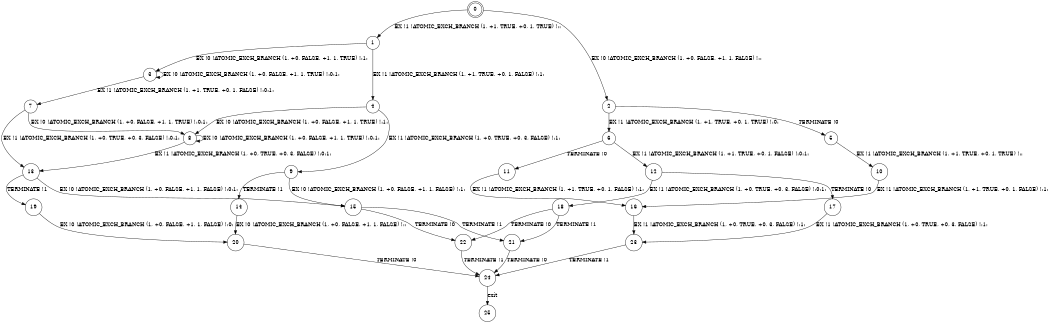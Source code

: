 digraph BCG {
size = "7, 10.5";
center = TRUE;
node [shape = circle];
0 [peripheries = 2];
0 -> 1 [label = "EX !1 !ATOMIC_EXCH_BRANCH (1, +1, TRUE, +0, 1, TRUE) !::"];
0 -> 2 [label = "EX !0 !ATOMIC_EXCH_BRANCH (1, +0, FALSE, +1, 1, FALSE) !::"];
1 -> 3 [label = "EX !0 !ATOMIC_EXCH_BRANCH (1, +0, FALSE, +1, 1, TRUE) !:1:"];
1 -> 4 [label = "EX !1 !ATOMIC_EXCH_BRANCH (1, +1, TRUE, +0, 1, FALSE) !:1:"];
2 -> 5 [label = "TERMINATE !0"];
2 -> 6 [label = "EX !1 !ATOMIC_EXCH_BRANCH (1, +1, TRUE, +0, 1, TRUE) !:0:"];
3 -> 7 [label = "EX !1 !ATOMIC_EXCH_BRANCH (1, +1, TRUE, +0, 1, FALSE) !:0:1:"];
3 -> 3 [label = "EX !0 !ATOMIC_EXCH_BRANCH (1, +0, FALSE, +1, 1, TRUE) !:0:1:"];
4 -> 8 [label = "EX !0 !ATOMIC_EXCH_BRANCH (1, +0, FALSE, +1, 1, TRUE) !:1:"];
4 -> 9 [label = "EX !1 !ATOMIC_EXCH_BRANCH (1, +0, TRUE, +0, 3, FALSE) !:1:"];
5 -> 10 [label = "EX !1 !ATOMIC_EXCH_BRANCH (1, +1, TRUE, +0, 1, TRUE) !::"];
6 -> 11 [label = "TERMINATE !0"];
6 -> 12 [label = "EX !1 !ATOMIC_EXCH_BRANCH (1, +1, TRUE, +0, 1, FALSE) !:0:1:"];
7 -> 13 [label = "EX !1 !ATOMIC_EXCH_BRANCH (1, +0, TRUE, +0, 3, FALSE) !:0:1:"];
7 -> 8 [label = "EX !0 !ATOMIC_EXCH_BRANCH (1, +0, FALSE, +1, 1, TRUE) !:0:1:"];
8 -> 13 [label = "EX !1 !ATOMIC_EXCH_BRANCH (1, +0, TRUE, +0, 3, FALSE) !:0:1:"];
8 -> 8 [label = "EX !0 !ATOMIC_EXCH_BRANCH (1, +0, FALSE, +1, 1, TRUE) !:0:1:"];
9 -> 14 [label = "TERMINATE !1"];
9 -> 15 [label = "EX !0 !ATOMIC_EXCH_BRANCH (1, +0, FALSE, +1, 1, FALSE) !:1:"];
10 -> 16 [label = "EX !1 !ATOMIC_EXCH_BRANCH (1, +1, TRUE, +0, 1, FALSE) !:1:"];
11 -> 16 [label = "EX !1 !ATOMIC_EXCH_BRANCH (1, +1, TRUE, +0, 1, FALSE) !:1:"];
12 -> 17 [label = "TERMINATE !0"];
12 -> 18 [label = "EX !1 !ATOMIC_EXCH_BRANCH (1, +0, TRUE, +0, 3, FALSE) !:0:1:"];
13 -> 19 [label = "TERMINATE !1"];
13 -> 15 [label = "EX !0 !ATOMIC_EXCH_BRANCH (1, +0, FALSE, +1, 1, FALSE) !:0:1:"];
14 -> 20 [label = "EX !0 !ATOMIC_EXCH_BRANCH (1, +0, FALSE, +1, 1, FALSE) !::"];
15 -> 21 [label = "TERMINATE !1"];
15 -> 22 [label = "TERMINATE !0"];
16 -> 23 [label = "EX !1 !ATOMIC_EXCH_BRANCH (1, +0, TRUE, +0, 3, FALSE) !:1:"];
17 -> 23 [label = "EX !1 !ATOMIC_EXCH_BRANCH (1, +0, TRUE, +0, 3, FALSE) !:1:"];
18 -> 21 [label = "TERMINATE !1"];
18 -> 22 [label = "TERMINATE !0"];
19 -> 20 [label = "EX !0 !ATOMIC_EXCH_BRANCH (1, +0, FALSE, +1, 1, FALSE) !:0:"];
20 -> 24 [label = "TERMINATE !0"];
21 -> 24 [label = "TERMINATE !0"];
22 -> 24 [label = "TERMINATE !1"];
23 -> 24 [label = "TERMINATE !1"];
24 -> 25 [label = "exit"];
}

